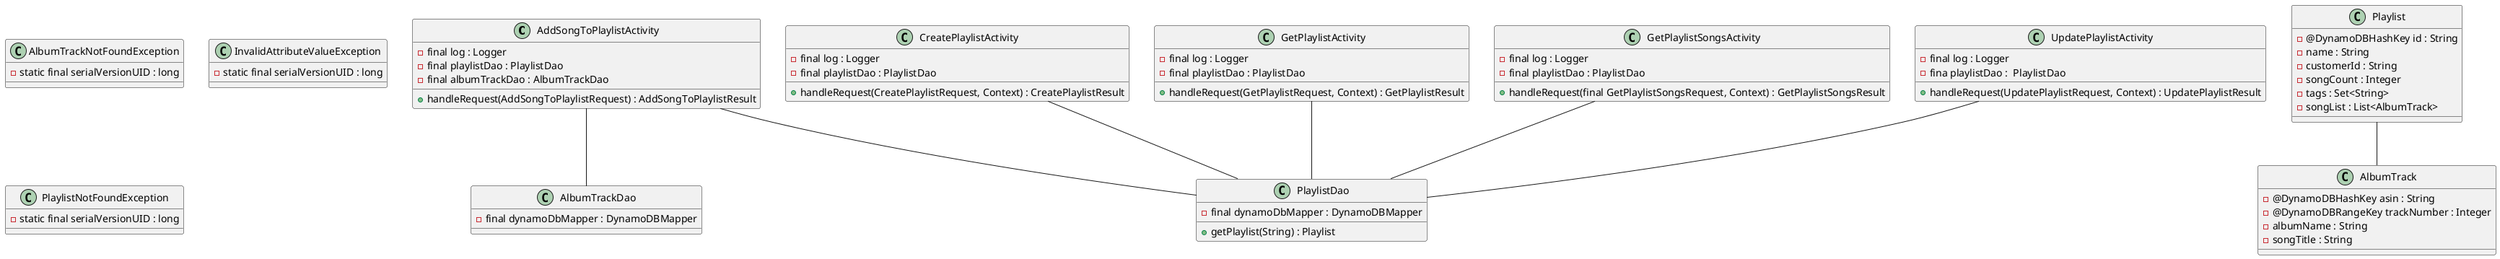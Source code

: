 
@startuml

class AddSongToPlaylistActivity {
 -final log : Logger
 -final playlistDao : PlaylistDao
 -final albumTrackDao : AlbumTrackDao
 +handleRequest(AddSongToPlaylistRequest) : AddSongToPlaylistResult
}

class CreatePlaylistActivity {
 -final log : Logger
 -final playlistDao : PlaylistDao
 +handleRequest(CreatePlaylistRequest, Context) : CreatePlaylistResult
}

class GetPlaylistActivity {
 -final log : Logger
 -final playlistDao : PlaylistDao
 +handleRequest(GetPlaylistRequest, Context) : GetPlaylistResult
}

class GetPlaylistSongsActivity {
 -final log : Logger
 -final playlistDao : PlaylistDao
 +handleRequest(final GetPlaylistSongsRequest, Context) : GetPlaylistSongsResult
}

class UpdatePlaylistActivity {
 -final log : Logger
 -fina playlistDao :  PlaylistDao
 +handleRequest(UpdatePlaylistRequest, Context) : UpdatePlaylistResult
}

class AlbumTrack {
 -@DynamoDBHashKey asin : String
 -@DynamoDBRangeKey trackNumber : Integer
 -albumName : String
 -songTitle : String
}

class Playlist {
 -@DynamoDBHashKey id : String
 -name : String
 -customerId : String
 -songCount : Integer
 -tags : Set<String>
 -songList : List<AlbumTrack>
}

class AlbumTrackDao {
 -final dynamoDbMapper : DynamoDBMapper
}

class PlaylistDao {
 -final dynamoDbMapper : DynamoDBMapper
 +getPlaylist(String) : Playlist
}

class AlbumTrackNotFoundException {
 -static final serialVersionUID : long
}

class InvalidAttributeValueException {
 -static final serialVersionUID : long
}

class PlaylistNotFoundException {
 - static final serialVersionUID : long
}

Playlist -- AlbumTrack
AddSongToPlaylistActivity -- AlbumTrackDao
CreatePlaylistActivity -- PlaylistDao
AddSongToPlaylistActivity -- PlaylistDao
GetPlaylistActivity -- PlaylistDao
GetPlaylistSongsActivity -- PlaylistDao
UpdatePlaylistActivity -- PlaylistDao

@enduml

class AddSongToPlaylistActivityProvider {

}

class CreatePlaylistActivityProvider {

}

class GetPlaylistActivityProvider {

}

class GetPlaylistSongsActivityProvider {

}

class UpdatePlaylistActivityProvider {

}

class AddSongToPlaylistRequest {

}

class CreatePlaylistRequest {

}

class GetPlaylistRequest {

}

class GetPlaylistResult {

}

class getPlaylistSongsResult {

}

class UpdatePlaylistResult {

}

class PlaylistModel {

}

class SongModel {

}

class SongOrder {

}

class MusicPLaylistServiceUtils {

}